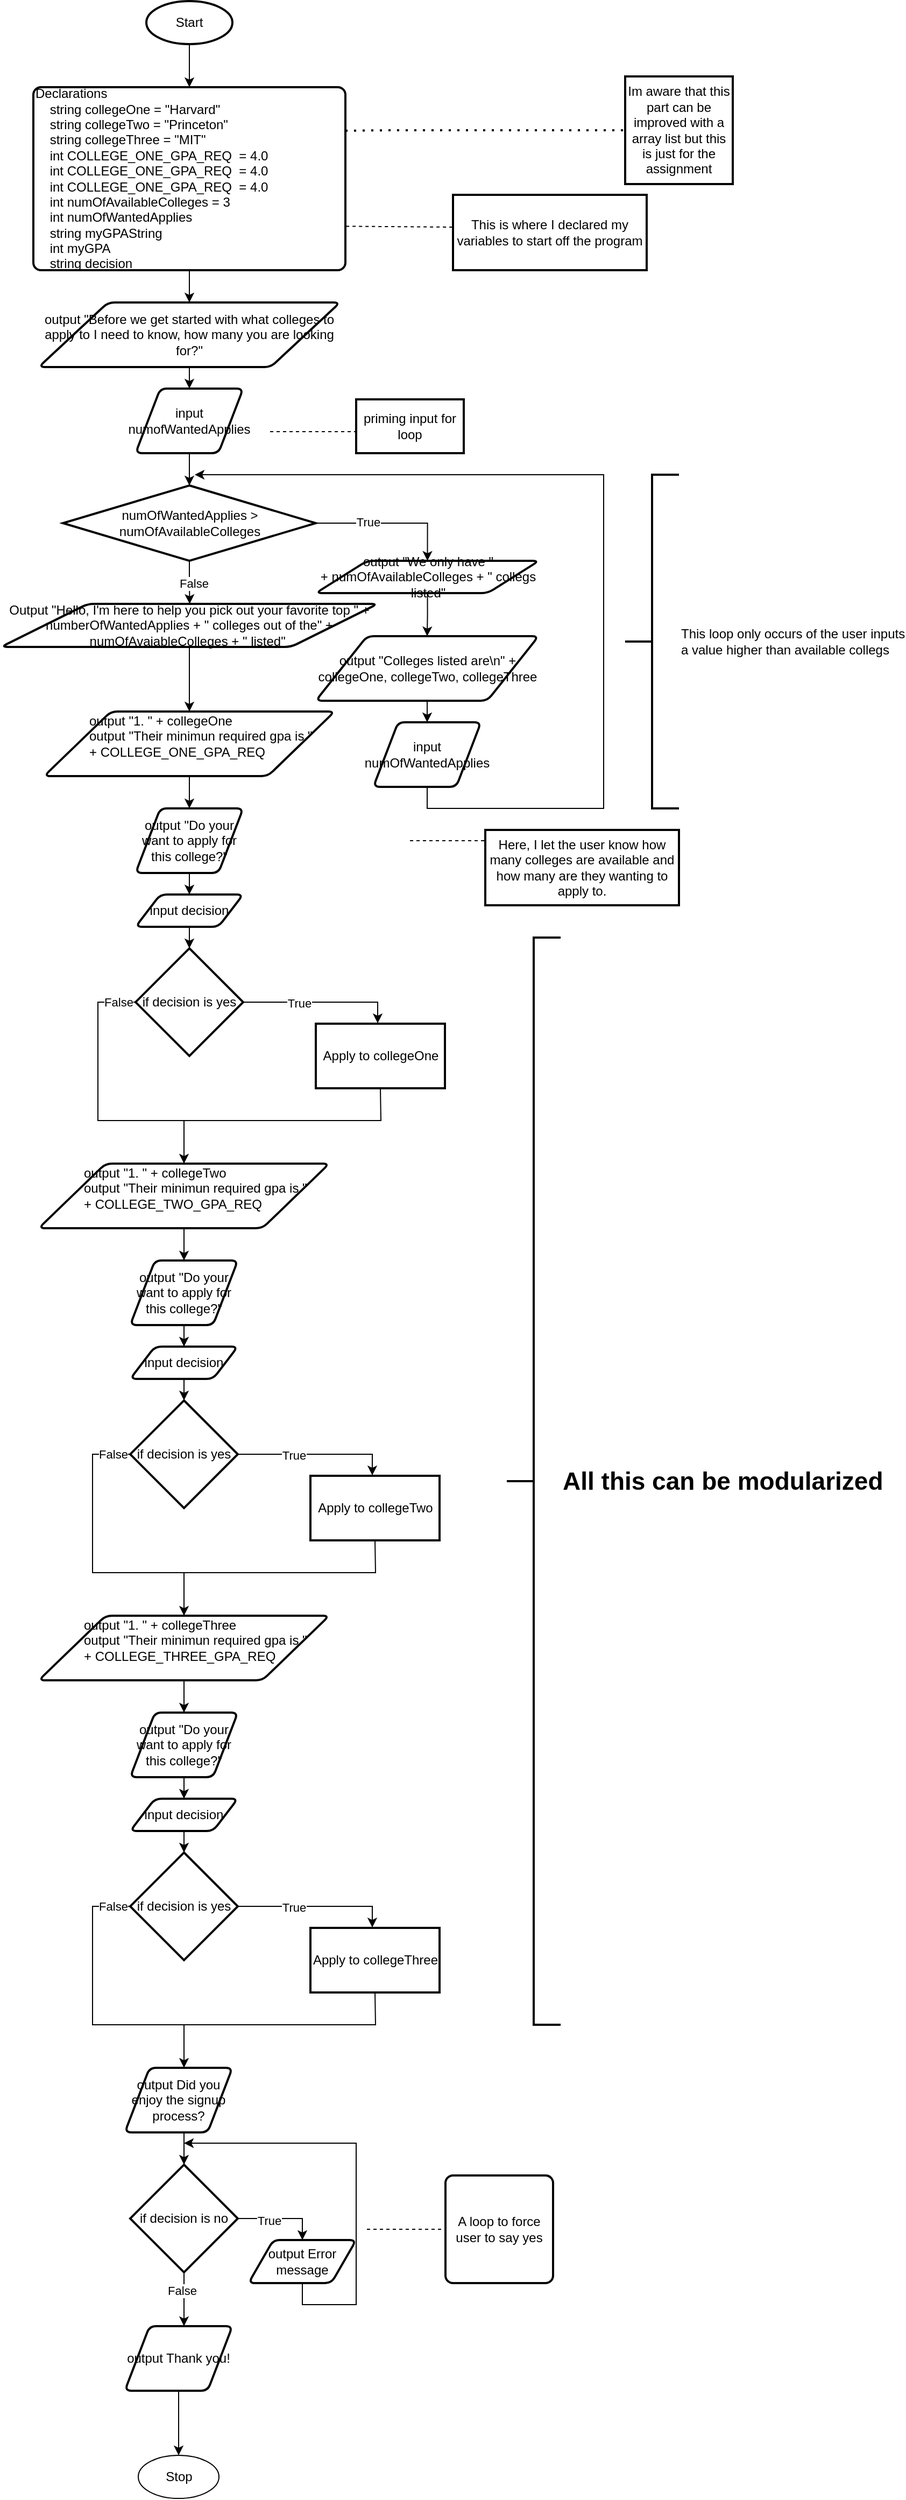 <mxfile version="23.0.2" type="device">
  <diagram name="Page-1" id="pAYB-cCGlHyNUEArRRVK">
    <mxGraphModel dx="2049" dy="1194" grid="1" gridSize="10" guides="1" tooltips="1" connect="1" arrows="1" fold="1" page="1" pageScale="1" pageWidth="1200" pageHeight="1920" math="0" shadow="0">
      <root>
        <mxCell id="0" />
        <mxCell id="1" parent="0" />
        <mxCell id="EGb6Kmo6OtdN7Fuaz-Mw-29" style="edgeStyle=orthogonalEdgeStyle;rounded=0;orthogonalLoop=1;jettySize=auto;html=1;entryX=0.5;entryY=0;entryDx=0;entryDy=0;" edge="1" parent="1" source="EGb6Kmo6OtdN7Fuaz-Mw-1" target="EGb6Kmo6OtdN7Fuaz-Mw-2">
          <mxGeometry relative="1" as="geometry" />
        </mxCell>
        <mxCell id="EGb6Kmo6OtdN7Fuaz-Mw-1" value="Start" style="strokeWidth=2;html=1;shape=mxgraph.flowchart.start_1;whiteSpace=wrap;" vertex="1" parent="1">
          <mxGeometry x="445" y="40" width="80" height="40" as="geometry" />
        </mxCell>
        <mxCell id="EGb6Kmo6OtdN7Fuaz-Mw-25" style="edgeStyle=orthogonalEdgeStyle;rounded=0;orthogonalLoop=1;jettySize=auto;html=1;exitX=0.5;exitY=1;exitDx=0;exitDy=0;entryX=0.5;entryY=0;entryDx=0;entryDy=0;" edge="1" parent="1" source="EGb6Kmo6OtdN7Fuaz-Mw-2" target="EGb6Kmo6OtdN7Fuaz-Mw-15">
          <mxGeometry relative="1" as="geometry" />
        </mxCell>
        <mxCell id="EGb6Kmo6OtdN7Fuaz-Mw-2" value="Declarations&lt;br&gt;&lt;span style=&quot;&quot;&gt;&lt;span style=&quot;&quot;&gt;&amp;nbsp; &amp;nbsp; string&amp;nbsp;&lt;/span&gt;&lt;/span&gt;collegeOne = &quot;Harvard&quot;&lt;br&gt;&lt;span style=&quot;&quot;&gt;&lt;span style=&quot;&quot;&gt;&amp;nbsp; &amp;nbsp; string&amp;nbsp;&lt;/span&gt;&lt;/span&gt;collegeTwo = &quot;Princeton&quot;&lt;br&gt;&lt;span style=&quot;&quot;&gt;&lt;span style=&quot;&quot;&gt;&amp;nbsp; &amp;nbsp; string&amp;nbsp;&lt;/span&gt;&lt;/span&gt;collegeThree = &quot;MIT&quot;&lt;br&gt;&amp;nbsp; &amp;nbsp; int COLLEGE_ONE_GPA_REQ&amp;nbsp; = 4.0&lt;br&gt;&amp;nbsp; &amp;nbsp; int COLLEGE_ONE_GPA_REQ&amp;nbsp; = 4.0 &lt;br&gt;&amp;nbsp; &amp;nbsp; int COLLEGE_ONE_GPA_REQ&amp;nbsp; = 4.0&lt;br&gt;&amp;nbsp; &amp;nbsp; int numOfAvailableColleges = 3&lt;br&gt;&amp;nbsp; &amp;nbsp; int numOfWantedApplies&lt;br&gt;&amp;nbsp; &amp;nbsp; string myGPAString&lt;br&gt;&amp;nbsp; &amp;nbsp; int myGPA&lt;br&gt;&amp;nbsp; &amp;nbsp; string decision&lt;br style=&quot;border-color: var(--border-color);&quot;&gt;&#x9;" style="rounded=1;whiteSpace=wrap;html=1;absoluteArcSize=1;arcSize=14;strokeWidth=2;align=left;" vertex="1" parent="1">
          <mxGeometry x="340" y="120" width="290" height="170" as="geometry" />
        </mxCell>
        <mxCell id="EGb6Kmo6OtdN7Fuaz-Mw-5" value="" style="endArrow=none;dashed=1;html=1;dashPattern=1 3;strokeWidth=2;rounded=0;exitX=1;exitY=0.238;exitDx=0;exitDy=0;entryX=0;entryY=0.5;entryDx=0;entryDy=0;exitPerimeter=0;" edge="1" parent="1" source="EGb6Kmo6OtdN7Fuaz-Mw-2" target="EGb6Kmo6OtdN7Fuaz-Mw-6">
          <mxGeometry width="50" height="50" relative="1" as="geometry">
            <mxPoint x="650" y="210" as="sourcePoint" />
            <mxPoint x="710" y="199" as="targetPoint" />
            <Array as="points">
              <mxPoint x="670" y="160" />
            </Array>
          </mxGeometry>
        </mxCell>
        <mxCell id="EGb6Kmo6OtdN7Fuaz-Mw-6" value="Im aware that this part can be improved with a array list but this is just for the assignment" style="rounded=0;whiteSpace=wrap;html=1;absoluteArcSize=1;arcSize=14;strokeWidth=2;" vertex="1" parent="1">
          <mxGeometry x="890" y="110" width="100" height="100" as="geometry" />
        </mxCell>
        <mxCell id="EGb6Kmo6OtdN7Fuaz-Mw-7" value="" style="endArrow=none;dashed=1;html=1;rounded=0;exitX=1.002;exitY=0.76;exitDx=0;exitDy=0;exitPerimeter=0;" edge="1" parent="1" source="EGb6Kmo6OtdN7Fuaz-Mw-2">
          <mxGeometry width="50" height="50" relative="1" as="geometry">
            <mxPoint x="640" y="270" as="sourcePoint" />
            <mxPoint x="730" y="250" as="targetPoint" />
          </mxGeometry>
        </mxCell>
        <mxCell id="EGb6Kmo6OtdN7Fuaz-Mw-8" value="This is where I declared my variables to start off the program" style="rounded=0;whiteSpace=wrap;html=1;absoluteArcSize=1;arcSize=14;strokeWidth=2;" vertex="1" parent="1">
          <mxGeometry x="730" y="220" width="180" height="70" as="geometry" />
        </mxCell>
        <mxCell id="EGb6Kmo6OtdN7Fuaz-Mw-10" value="" style="endArrow=none;dashed=1;html=1;rounded=0;exitX=1;exitY=0.5;exitDx=0;exitDy=0;" edge="1" parent="1">
          <mxGeometry width="50" height="50" relative="1" as="geometry">
            <mxPoint x="690" y="820" as="sourcePoint" />
            <mxPoint x="760" y="820" as="targetPoint" />
          </mxGeometry>
        </mxCell>
        <mxCell id="EGb6Kmo6OtdN7Fuaz-Mw-11" value="Here, I let the user know how many colleges are available and how many are they wanting to apply to." style="rounded=0;whiteSpace=wrap;html=1;absoluteArcSize=1;arcSize=14;strokeWidth=2;" vertex="1" parent="1">
          <mxGeometry x="760" y="810" width="180" height="70" as="geometry" />
        </mxCell>
        <mxCell id="EGb6Kmo6OtdN7Fuaz-Mw-39" style="edgeStyle=orthogonalEdgeStyle;rounded=0;orthogonalLoop=1;jettySize=auto;html=1;exitX=0.5;exitY=1;exitDx=0;exitDy=0;entryX=0.5;entryY=0;entryDx=0;entryDy=0;" edge="1" parent="1" source="EGb6Kmo6OtdN7Fuaz-Mw-13" target="EGb6Kmo6OtdN7Fuaz-Mw-38">
          <mxGeometry relative="1" as="geometry" />
        </mxCell>
        <mxCell id="EGb6Kmo6OtdN7Fuaz-Mw-13" value="Output &quot;Hello, I&#39;m here to help you pick out your favorite top &quot; + numberOfWantedApplies + &quot; colleges out of the&quot; + numOfAvaiableColleges + &quot; listed&quot;&amp;nbsp;" style="shape=parallelogram;html=1;strokeWidth=2;perimeter=parallelogramPerimeter;whiteSpace=wrap;rounded=1;arcSize=12;size=0.23;" vertex="1" parent="1">
          <mxGeometry x="310" y="600" width="350" height="40" as="geometry" />
        </mxCell>
        <mxCell id="EGb6Kmo6OtdN7Fuaz-Mw-17" style="edgeStyle=orthogonalEdgeStyle;rounded=0;orthogonalLoop=1;jettySize=auto;html=1;exitX=0.5;exitY=1;exitDx=0;exitDy=0;entryX=0.5;entryY=0;entryDx=0;entryDy=0;" edge="1" parent="1" source="EGb6Kmo6OtdN7Fuaz-Mw-15" target="EGb6Kmo6OtdN7Fuaz-Mw-16">
          <mxGeometry relative="1" as="geometry" />
        </mxCell>
        <mxCell id="EGb6Kmo6OtdN7Fuaz-Mw-15" value="output &quot;Before we get started with what colleges to apply to I need to know, how many you are looking for?&quot;" style="shape=parallelogram;html=1;strokeWidth=2;perimeter=parallelogramPerimeter;whiteSpace=wrap;rounded=1;arcSize=12;size=0.23;" vertex="1" parent="1">
          <mxGeometry x="345" y="320" width="280" height="60" as="geometry" />
        </mxCell>
        <mxCell id="EGb6Kmo6OtdN7Fuaz-Mw-16" value="input numofWantedApplies" style="shape=parallelogram;html=1;strokeWidth=2;perimeter=parallelogramPerimeter;whiteSpace=wrap;rounded=1;arcSize=12;size=0.23;" vertex="1" parent="1">
          <mxGeometry x="435" y="400" width="100" height="60" as="geometry" />
        </mxCell>
        <mxCell id="EGb6Kmo6OtdN7Fuaz-Mw-20" style="edgeStyle=orthogonalEdgeStyle;rounded=0;orthogonalLoop=1;jettySize=auto;html=1;exitX=1;exitY=0.5;exitDx=0;exitDy=0;exitPerimeter=0;entryX=0.5;entryY=0;entryDx=0;entryDy=0;" edge="1" parent="1" source="EGb6Kmo6OtdN7Fuaz-Mw-18" target="EGb6Kmo6OtdN7Fuaz-Mw-19">
          <mxGeometry relative="1" as="geometry" />
        </mxCell>
        <mxCell id="EGb6Kmo6OtdN7Fuaz-Mw-36" value="True" style="edgeLabel;html=1;align=center;verticalAlign=middle;resizable=0;points=[];" vertex="1" connectable="0" parent="EGb6Kmo6OtdN7Fuaz-Mw-20">
          <mxGeometry x="-0.316" y="1" relative="1" as="geometry">
            <mxPoint x="1" as="offset" />
          </mxGeometry>
        </mxCell>
        <mxCell id="EGb6Kmo6OtdN7Fuaz-Mw-28" style="edgeStyle=orthogonalEdgeStyle;rounded=0;orthogonalLoop=1;jettySize=auto;html=1;exitX=0.5;exitY=1;exitDx=0;exitDy=0;exitPerimeter=0;" edge="1" parent="1" source="EGb6Kmo6OtdN7Fuaz-Mw-18">
          <mxGeometry relative="1" as="geometry">
            <mxPoint x="485.286" y="600" as="targetPoint" />
          </mxGeometry>
        </mxCell>
        <mxCell id="EGb6Kmo6OtdN7Fuaz-Mw-37" value="False" style="edgeLabel;html=1;align=center;verticalAlign=middle;resizable=0;points=[];" vertex="1" connectable="0" parent="EGb6Kmo6OtdN7Fuaz-Mw-28">
          <mxGeometry x="0.019" y="3" relative="1" as="geometry">
            <mxPoint as="offset" />
          </mxGeometry>
        </mxCell>
        <mxCell id="EGb6Kmo6OtdN7Fuaz-Mw-18" value="numOfWantedApplies &amp;gt; numOfAvailableColleges" style="strokeWidth=2;html=1;shape=mxgraph.flowchart.decision;whiteSpace=wrap;" vertex="1" parent="1">
          <mxGeometry x="367.5" y="490" width="235" height="70" as="geometry" />
        </mxCell>
        <mxCell id="EGb6Kmo6OtdN7Fuaz-Mw-31" style="edgeStyle=orthogonalEdgeStyle;rounded=0;orthogonalLoop=1;jettySize=auto;html=1;exitX=0.5;exitY=1;exitDx=0;exitDy=0;entryX=0.5;entryY=0;entryDx=0;entryDy=0;" edge="1" parent="1" source="EGb6Kmo6OtdN7Fuaz-Mw-19" target="EGb6Kmo6OtdN7Fuaz-Mw-26">
          <mxGeometry relative="1" as="geometry" />
        </mxCell>
        <mxCell id="EGb6Kmo6OtdN7Fuaz-Mw-19" value="output &quot;We only have &quot; +&amp;nbsp;numOfAvailableColleges&amp;nbsp;+ &quot; collegs listed&quot;" style="shape=parallelogram;html=1;strokeWidth=2;perimeter=parallelogramPerimeter;whiteSpace=wrap;rounded=1;arcSize=12;size=0.23;" vertex="1" parent="1">
          <mxGeometry x="602.5" y="560" width="207.5" height="30" as="geometry" />
        </mxCell>
        <mxCell id="EGb6Kmo6OtdN7Fuaz-Mw-27" style="edgeStyle=orthogonalEdgeStyle;rounded=0;orthogonalLoop=1;jettySize=auto;html=1;exitX=0.5;exitY=1;exitDx=0;exitDy=0;" edge="1" parent="1" source="EGb6Kmo6OtdN7Fuaz-Mw-21">
          <mxGeometry relative="1" as="geometry">
            <mxPoint x="490" y="480" as="targetPoint" />
            <Array as="points">
              <mxPoint x="706" y="790" />
              <mxPoint x="870" y="790" />
              <mxPoint x="870" y="480" />
            </Array>
          </mxGeometry>
        </mxCell>
        <mxCell id="EGb6Kmo6OtdN7Fuaz-Mw-21" value="input numOfWantedApplies" style="shape=parallelogram;html=1;strokeWidth=2;perimeter=parallelogramPerimeter;whiteSpace=wrap;rounded=1;arcSize=12;size=0.23;" vertex="1" parent="1">
          <mxGeometry x="656" y="710" width="100" height="60" as="geometry" />
        </mxCell>
        <mxCell id="EGb6Kmo6OtdN7Fuaz-Mw-24" style="edgeStyle=orthogonalEdgeStyle;rounded=0;orthogonalLoop=1;jettySize=auto;html=1;exitX=0.5;exitY=1;exitDx=0;exitDy=0;entryX=0.5;entryY=0;entryDx=0;entryDy=0;entryPerimeter=0;" edge="1" parent="1" source="EGb6Kmo6OtdN7Fuaz-Mw-16" target="EGb6Kmo6OtdN7Fuaz-Mw-18">
          <mxGeometry relative="1" as="geometry" />
        </mxCell>
        <mxCell id="EGb6Kmo6OtdN7Fuaz-Mw-32" style="edgeStyle=orthogonalEdgeStyle;rounded=0;orthogonalLoop=1;jettySize=auto;html=1;exitX=0.5;exitY=1;exitDx=0;exitDy=0;entryX=0.5;entryY=0;entryDx=0;entryDy=0;" edge="1" parent="1" source="EGb6Kmo6OtdN7Fuaz-Mw-26" target="EGb6Kmo6OtdN7Fuaz-Mw-21">
          <mxGeometry relative="1" as="geometry" />
        </mxCell>
        <mxCell id="EGb6Kmo6OtdN7Fuaz-Mw-26" value="output &quot;Colleges listed are\n&quot; + collegeOne, collegeTwo, collegeThree" style="shape=parallelogram;html=1;strokeWidth=2;perimeter=parallelogramPerimeter;whiteSpace=wrap;rounded=1;arcSize=12;size=0.23;" vertex="1" parent="1">
          <mxGeometry x="602.5" y="630" width="207" height="60" as="geometry" />
        </mxCell>
        <mxCell id="EGb6Kmo6OtdN7Fuaz-Mw-33" value="" style="endArrow=none;dashed=1;html=1;rounded=0;" edge="1" parent="1">
          <mxGeometry width="50" height="50" relative="1" as="geometry">
            <mxPoint x="560" y="440" as="sourcePoint" />
            <mxPoint x="640" y="440" as="targetPoint" />
          </mxGeometry>
        </mxCell>
        <mxCell id="EGb6Kmo6OtdN7Fuaz-Mw-34" value="priming input for loop" style="rounded=0;whiteSpace=wrap;html=1;absoluteArcSize=1;arcSize=14;strokeWidth=2;" vertex="1" parent="1">
          <mxGeometry x="640" y="410" width="100" height="50" as="geometry" />
        </mxCell>
        <mxCell id="EGb6Kmo6OtdN7Fuaz-Mw-35" value="This loop only occurs of the user inputs &lt;br&gt;a value higher than available collegs" style="strokeWidth=2;html=1;shape=mxgraph.flowchart.annotation_2;align=left;labelPosition=right;pointerEvents=1;" vertex="1" parent="1">
          <mxGeometry x="890" y="480" width="50" height="310" as="geometry" />
        </mxCell>
        <mxCell id="EGb6Kmo6OtdN7Fuaz-Mw-41" style="edgeStyle=orthogonalEdgeStyle;rounded=0;orthogonalLoop=1;jettySize=auto;html=1;exitX=0.5;exitY=1;exitDx=0;exitDy=0;entryX=0.5;entryY=0;entryDx=0;entryDy=0;" edge="1" parent="1" source="EGb6Kmo6OtdN7Fuaz-Mw-38" target="EGb6Kmo6OtdN7Fuaz-Mw-40">
          <mxGeometry relative="1" as="geometry">
            <mxPoint x="484.793" y="790" as="targetPoint" />
          </mxGeometry>
        </mxCell>
        <mxCell id="EGb6Kmo6OtdN7Fuaz-Mw-38" value="&lt;blockquote style=&quot;margin: 0 0 0 40px; border: none; padding: 0px;&quot;&gt;&lt;div style=&quot;&quot;&gt;&lt;div style=&quot;&quot;&gt;&lt;span style=&quot;background-color: initial;&quot;&gt;output &quot;1. &quot; + collegeOne&lt;/span&gt;&lt;/div&gt;&lt;/div&gt;&lt;span style=&quot;background-color: initial;&quot;&gt;output &quot;Their minimun required gpa is &quot; +&amp;nbsp;&lt;/span&gt;&lt;span style=&quot;background-color: initial;&quot;&gt;COLLEGE_ONE_GPA_REQ&lt;/span&gt;&lt;br&gt;&lt;blockquote style=&quot;margin: 0 0 0 40px; border: none; padding: 0px;&quot;&gt;&lt;div style=&quot;&quot;&gt;&lt;span style=&quot;background-color: initial;&quot;&gt;&lt;div style=&quot;&quot;&gt;&lt;span style=&quot;background-color: initial;&quot;&gt;&lt;br&gt;&lt;/span&gt;&lt;/div&gt;&lt;/span&gt;&lt;/div&gt;&lt;/blockquote&gt;&lt;/blockquote&gt;" style="shape=parallelogram;html=1;strokeWidth=2;perimeter=parallelogramPerimeter;whiteSpace=wrap;rounded=1;arcSize=12;size=0.23;align=left;" vertex="1" parent="1">
          <mxGeometry x="350" y="700" width="270" height="60" as="geometry" />
        </mxCell>
        <mxCell id="EGb6Kmo6OtdN7Fuaz-Mw-44" style="edgeStyle=orthogonalEdgeStyle;rounded=0;orthogonalLoop=1;jettySize=auto;html=1;entryX=0.5;entryY=0;entryDx=0;entryDy=0;" edge="1" parent="1" source="EGb6Kmo6OtdN7Fuaz-Mw-40" target="EGb6Kmo6OtdN7Fuaz-Mw-43">
          <mxGeometry relative="1" as="geometry" />
        </mxCell>
        <mxCell id="EGb6Kmo6OtdN7Fuaz-Mw-40" value="output &quot;Do your want to apply for this college?&quot;" style="shape=parallelogram;html=1;strokeWidth=2;perimeter=parallelogramPerimeter;whiteSpace=wrap;rounded=1;arcSize=12;size=0.23;" vertex="1" parent="1">
          <mxGeometry x="435" y="790" width="100" height="60" as="geometry" />
        </mxCell>
        <mxCell id="EGb6Kmo6OtdN7Fuaz-Mw-43" value="input decision" style="shape=parallelogram;html=1;strokeWidth=2;perimeter=parallelogramPerimeter;whiteSpace=wrap;rounded=1;arcSize=12;size=0.23;" vertex="1" parent="1">
          <mxGeometry x="435" y="870" width="100" height="30" as="geometry" />
        </mxCell>
        <mxCell id="EGb6Kmo6OtdN7Fuaz-Mw-45" value="if decision is yes" style="strokeWidth=2;html=1;shape=mxgraph.flowchart.decision;whiteSpace=wrap;" vertex="1" parent="1">
          <mxGeometry x="435" y="920" width="100" height="100" as="geometry" />
        </mxCell>
        <mxCell id="EGb6Kmo6OtdN7Fuaz-Mw-46" value="Apply to collegeOne" style="whiteSpace=wrap;html=1;strokeWidth=2;" vertex="1" parent="1">
          <mxGeometry x="602.5" y="990" width="120" height="60" as="geometry" />
        </mxCell>
        <mxCell id="EGb6Kmo6OtdN7Fuaz-Mw-50" value="" style="endArrow=none;html=1;rounded=0;entryX=0;entryY=0.5;entryDx=0;entryDy=0;entryPerimeter=0;exitX=0.5;exitY=1;exitDx=0;exitDy=0;" edge="1" parent="1" source="EGb6Kmo6OtdN7Fuaz-Mw-46" target="EGb6Kmo6OtdN7Fuaz-Mw-45">
          <mxGeometry width="50" height="50" relative="1" as="geometry">
            <mxPoint x="560" y="1110" as="sourcePoint" />
            <mxPoint x="610" y="1060" as="targetPoint" />
            <Array as="points">
              <mxPoint x="663" y="1080" />
              <mxPoint x="400" y="1080" />
              <mxPoint x="400" y="970" />
            </Array>
          </mxGeometry>
        </mxCell>
        <mxCell id="EGb6Kmo6OtdN7Fuaz-Mw-52" value="False" style="edgeLabel;html=1;align=center;verticalAlign=middle;resizable=0;points=[];" vertex="1" connectable="0" parent="EGb6Kmo6OtdN7Fuaz-Mw-50">
          <mxGeometry x="0.928" relative="1" as="geometry">
            <mxPoint as="offset" />
          </mxGeometry>
        </mxCell>
        <mxCell id="EGb6Kmo6OtdN7Fuaz-Mw-53" style="edgeStyle=orthogonalEdgeStyle;rounded=0;orthogonalLoop=1;jettySize=auto;html=1;exitX=0.5;exitY=1;exitDx=0;exitDy=0;entryX=0.5;entryY=0;entryDx=0;entryDy=0;entryPerimeter=0;" edge="1" parent="1" source="EGb6Kmo6OtdN7Fuaz-Mw-43" target="EGb6Kmo6OtdN7Fuaz-Mw-45">
          <mxGeometry relative="1" as="geometry" />
        </mxCell>
        <mxCell id="EGb6Kmo6OtdN7Fuaz-Mw-55" style="edgeStyle=orthogonalEdgeStyle;rounded=0;orthogonalLoop=1;jettySize=auto;html=1;exitX=1;exitY=0.5;exitDx=0;exitDy=0;exitPerimeter=0;entryX=0.479;entryY=-0.007;entryDx=0;entryDy=0;entryPerimeter=0;" edge="1" parent="1" source="EGb6Kmo6OtdN7Fuaz-Mw-45" target="EGb6Kmo6OtdN7Fuaz-Mw-46">
          <mxGeometry relative="1" as="geometry" />
        </mxCell>
        <mxCell id="EGb6Kmo6OtdN7Fuaz-Mw-56" value="True" style="edgeLabel;html=1;align=center;verticalAlign=middle;resizable=0;points=[];" vertex="1" connectable="0" parent="EGb6Kmo6OtdN7Fuaz-Mw-55">
          <mxGeometry x="-0.278" y="-1" relative="1" as="geometry">
            <mxPoint as="offset" />
          </mxGeometry>
        </mxCell>
        <mxCell id="EGb6Kmo6OtdN7Fuaz-Mw-67" style="edgeStyle=orthogonalEdgeStyle;rounded=0;orthogonalLoop=1;jettySize=auto;html=1;exitX=0.5;exitY=1;exitDx=0;exitDy=0;entryX=0.5;entryY=0;entryDx=0;entryDy=0;" edge="1" parent="1" source="EGb6Kmo6OtdN7Fuaz-Mw-57" target="EGb6Kmo6OtdN7Fuaz-Mw-58">
          <mxGeometry relative="1" as="geometry" />
        </mxCell>
        <mxCell id="EGb6Kmo6OtdN7Fuaz-Mw-57" value="&lt;blockquote style=&quot;margin: 0 0 0 40px; border: none; padding: 0px;&quot;&gt;&lt;div style=&quot;&quot;&gt;&lt;div style=&quot;&quot;&gt;&lt;span style=&quot;background-color: initial;&quot;&gt;output &quot;1. &quot; + collegeTwo&lt;/span&gt;&lt;/div&gt;&lt;/div&gt;&lt;span style=&quot;background-color: initial;&quot;&gt;output &quot;Their minimun required gpa is &quot; +&amp;nbsp;&lt;/span&gt;&lt;span style=&quot;background-color: initial;&quot;&gt;COLLEGE_TWO_GPA_REQ&lt;/span&gt;&lt;br&gt;&lt;blockquote style=&quot;margin: 0 0 0 40px; border: none; padding: 0px;&quot;&gt;&lt;div style=&quot;&quot;&gt;&lt;span style=&quot;background-color: initial;&quot;&gt;&lt;div style=&quot;&quot;&gt;&lt;span style=&quot;background-color: initial;&quot;&gt;&lt;br&gt;&lt;/span&gt;&lt;/div&gt;&lt;/span&gt;&lt;/div&gt;&lt;/blockquote&gt;&lt;/blockquote&gt;" style="shape=parallelogram;html=1;strokeWidth=2;perimeter=parallelogramPerimeter;whiteSpace=wrap;rounded=1;arcSize=12;size=0.23;align=left;" vertex="1" parent="1">
          <mxGeometry x="345" y="1120" width="270" height="60" as="geometry" />
        </mxCell>
        <mxCell id="EGb6Kmo6OtdN7Fuaz-Mw-68" style="edgeStyle=orthogonalEdgeStyle;rounded=0;orthogonalLoop=1;jettySize=auto;html=1;exitX=0.5;exitY=1;exitDx=0;exitDy=0;entryX=0.5;entryY=0;entryDx=0;entryDy=0;" edge="1" parent="1" source="EGb6Kmo6OtdN7Fuaz-Mw-58" target="EGb6Kmo6OtdN7Fuaz-Mw-59">
          <mxGeometry relative="1" as="geometry" />
        </mxCell>
        <mxCell id="EGb6Kmo6OtdN7Fuaz-Mw-58" value="output &quot;Do your want to apply for this college?&quot;" style="shape=parallelogram;html=1;strokeWidth=2;perimeter=parallelogramPerimeter;whiteSpace=wrap;rounded=1;arcSize=12;size=0.23;" vertex="1" parent="1">
          <mxGeometry x="430" y="1210" width="100" height="60" as="geometry" />
        </mxCell>
        <mxCell id="EGb6Kmo6OtdN7Fuaz-Mw-59" value="input decision" style="shape=parallelogram;html=1;strokeWidth=2;perimeter=parallelogramPerimeter;whiteSpace=wrap;rounded=1;arcSize=12;size=0.23;" vertex="1" parent="1">
          <mxGeometry x="430" y="1290" width="100" height="30" as="geometry" />
        </mxCell>
        <mxCell id="EGb6Kmo6OtdN7Fuaz-Mw-60" value="if decision is yes" style="strokeWidth=2;html=1;shape=mxgraph.flowchart.decision;whiteSpace=wrap;" vertex="1" parent="1">
          <mxGeometry x="430" y="1340" width="100" height="100" as="geometry" />
        </mxCell>
        <mxCell id="EGb6Kmo6OtdN7Fuaz-Mw-61" value="Apply to collegeTwo" style="whiteSpace=wrap;html=1;strokeWidth=2;" vertex="1" parent="1">
          <mxGeometry x="597.5" y="1410" width="120" height="60" as="geometry" />
        </mxCell>
        <mxCell id="EGb6Kmo6OtdN7Fuaz-Mw-62" value="" style="endArrow=none;html=1;rounded=0;entryX=0;entryY=0.5;entryDx=0;entryDy=0;entryPerimeter=0;exitX=0.5;exitY=1;exitDx=0;exitDy=0;" edge="1" parent="1" source="EGb6Kmo6OtdN7Fuaz-Mw-61" target="EGb6Kmo6OtdN7Fuaz-Mw-60">
          <mxGeometry width="50" height="50" relative="1" as="geometry">
            <mxPoint x="555" y="1530" as="sourcePoint" />
            <mxPoint x="605" y="1480" as="targetPoint" />
            <Array as="points">
              <mxPoint x="658" y="1500" />
              <mxPoint x="395" y="1500" />
              <mxPoint x="395" y="1390" />
            </Array>
          </mxGeometry>
        </mxCell>
        <mxCell id="EGb6Kmo6OtdN7Fuaz-Mw-63" value="False" style="edgeLabel;html=1;align=center;verticalAlign=middle;resizable=0;points=[];" vertex="1" connectable="0" parent="EGb6Kmo6OtdN7Fuaz-Mw-62">
          <mxGeometry x="0.928" relative="1" as="geometry">
            <mxPoint as="offset" />
          </mxGeometry>
        </mxCell>
        <mxCell id="EGb6Kmo6OtdN7Fuaz-Mw-64" style="edgeStyle=orthogonalEdgeStyle;rounded=0;orthogonalLoop=1;jettySize=auto;html=1;exitX=1;exitY=0.5;exitDx=0;exitDy=0;exitPerimeter=0;entryX=0.479;entryY=-0.007;entryDx=0;entryDy=0;entryPerimeter=0;" edge="1" parent="1" source="EGb6Kmo6OtdN7Fuaz-Mw-60" target="EGb6Kmo6OtdN7Fuaz-Mw-61">
          <mxGeometry relative="1" as="geometry" />
        </mxCell>
        <mxCell id="EGb6Kmo6OtdN7Fuaz-Mw-65" value="True" style="edgeLabel;html=1;align=center;verticalAlign=middle;resizable=0;points=[];" vertex="1" connectable="0" parent="EGb6Kmo6OtdN7Fuaz-Mw-64">
          <mxGeometry x="-0.278" y="-1" relative="1" as="geometry">
            <mxPoint as="offset" />
          </mxGeometry>
        </mxCell>
        <mxCell id="EGb6Kmo6OtdN7Fuaz-Mw-66" value="" style="endArrow=classic;html=1;rounded=0;entryX=0.5;entryY=0;entryDx=0;entryDy=0;" edge="1" parent="1" target="EGb6Kmo6OtdN7Fuaz-Mw-57">
          <mxGeometry width="50" height="50" relative="1" as="geometry">
            <mxPoint x="480" y="1080" as="sourcePoint" />
            <mxPoint x="480" y="1110" as="targetPoint" />
          </mxGeometry>
        </mxCell>
        <mxCell id="EGb6Kmo6OtdN7Fuaz-Mw-69" style="edgeStyle=orthogonalEdgeStyle;rounded=0;orthogonalLoop=1;jettySize=auto;html=1;exitX=0.5;exitY=1;exitDx=0;exitDy=0;entryX=0.5;entryY=0;entryDx=0;entryDy=0;entryPerimeter=0;" edge="1" parent="1" source="EGb6Kmo6OtdN7Fuaz-Mw-59" target="EGb6Kmo6OtdN7Fuaz-Mw-60">
          <mxGeometry relative="1" as="geometry" />
        </mxCell>
        <mxCell id="EGb6Kmo6OtdN7Fuaz-Mw-70" style="edgeStyle=orthogonalEdgeStyle;rounded=0;orthogonalLoop=1;jettySize=auto;html=1;exitX=0.5;exitY=1;exitDx=0;exitDy=0;entryX=0.5;entryY=0;entryDx=0;entryDy=0;" edge="1" parent="1" source="EGb6Kmo6OtdN7Fuaz-Mw-71" target="EGb6Kmo6OtdN7Fuaz-Mw-73">
          <mxGeometry relative="1" as="geometry" />
        </mxCell>
        <mxCell id="EGb6Kmo6OtdN7Fuaz-Mw-71" value="&lt;blockquote style=&quot;margin: 0 0 0 40px; border: none; padding: 0px;&quot;&gt;&lt;div style=&quot;&quot;&gt;&lt;div style=&quot;&quot;&gt;&lt;span style=&quot;background-color: initial;&quot;&gt;output &quot;1. &quot; + collegeThree&lt;/span&gt;&lt;/div&gt;&lt;/div&gt;&lt;span style=&quot;background-color: initial;&quot;&gt;output &quot;Their minimun required gpa is &quot; +&amp;nbsp;&lt;/span&gt;&lt;span style=&quot;background-color: initial;&quot;&gt;COLLEGE_THREE_GPA_REQ&lt;/span&gt;&lt;br&gt;&lt;blockquote style=&quot;margin: 0 0 0 40px; border: none; padding: 0px;&quot;&gt;&lt;div style=&quot;&quot;&gt;&lt;span style=&quot;background-color: initial;&quot;&gt;&lt;div style=&quot;&quot;&gt;&lt;span style=&quot;background-color: initial;&quot;&gt;&lt;br&gt;&lt;/span&gt;&lt;/div&gt;&lt;/span&gt;&lt;/div&gt;&lt;/blockquote&gt;&lt;/blockquote&gt;" style="shape=parallelogram;html=1;strokeWidth=2;perimeter=parallelogramPerimeter;whiteSpace=wrap;rounded=1;arcSize=12;size=0.23;align=left;" vertex="1" parent="1">
          <mxGeometry x="345" y="1540" width="270" height="60" as="geometry" />
        </mxCell>
        <mxCell id="EGb6Kmo6OtdN7Fuaz-Mw-72" style="edgeStyle=orthogonalEdgeStyle;rounded=0;orthogonalLoop=1;jettySize=auto;html=1;exitX=0.5;exitY=1;exitDx=0;exitDy=0;entryX=0.5;entryY=0;entryDx=0;entryDy=0;" edge="1" parent="1" source="EGb6Kmo6OtdN7Fuaz-Mw-73" target="EGb6Kmo6OtdN7Fuaz-Mw-74">
          <mxGeometry relative="1" as="geometry" />
        </mxCell>
        <mxCell id="EGb6Kmo6OtdN7Fuaz-Mw-73" value="output &quot;Do your want to apply for this college?&quot;" style="shape=parallelogram;html=1;strokeWidth=2;perimeter=parallelogramPerimeter;whiteSpace=wrap;rounded=1;arcSize=12;size=0.23;" vertex="1" parent="1">
          <mxGeometry x="430" y="1630" width="100" height="60" as="geometry" />
        </mxCell>
        <mxCell id="EGb6Kmo6OtdN7Fuaz-Mw-74" value="input decision" style="shape=parallelogram;html=1;strokeWidth=2;perimeter=parallelogramPerimeter;whiteSpace=wrap;rounded=1;arcSize=12;size=0.23;" vertex="1" parent="1">
          <mxGeometry x="430" y="1710" width="100" height="30" as="geometry" />
        </mxCell>
        <mxCell id="EGb6Kmo6OtdN7Fuaz-Mw-75" value="if decision is yes" style="strokeWidth=2;html=1;shape=mxgraph.flowchart.decision;whiteSpace=wrap;" vertex="1" parent="1">
          <mxGeometry x="430" y="1760" width="100" height="100" as="geometry" />
        </mxCell>
        <mxCell id="EGb6Kmo6OtdN7Fuaz-Mw-76" value="Apply to collegeThree" style="whiteSpace=wrap;html=1;strokeWidth=2;" vertex="1" parent="1">
          <mxGeometry x="597.5" y="1830" width="120" height="60" as="geometry" />
        </mxCell>
        <mxCell id="EGb6Kmo6OtdN7Fuaz-Mw-77" value="" style="endArrow=none;html=1;rounded=0;entryX=0;entryY=0.5;entryDx=0;entryDy=0;entryPerimeter=0;exitX=0.5;exitY=1;exitDx=0;exitDy=0;" edge="1" parent="1" source="EGb6Kmo6OtdN7Fuaz-Mw-76" target="EGb6Kmo6OtdN7Fuaz-Mw-75">
          <mxGeometry width="50" height="50" relative="1" as="geometry">
            <mxPoint x="555" y="1950" as="sourcePoint" />
            <mxPoint x="605" y="1900" as="targetPoint" />
            <Array as="points">
              <mxPoint x="658" y="1920" />
              <mxPoint x="395" y="1920" />
              <mxPoint x="395" y="1810" />
            </Array>
          </mxGeometry>
        </mxCell>
        <mxCell id="EGb6Kmo6OtdN7Fuaz-Mw-78" value="False" style="edgeLabel;html=1;align=center;verticalAlign=middle;resizable=0;points=[];" vertex="1" connectable="0" parent="EGb6Kmo6OtdN7Fuaz-Mw-77">
          <mxGeometry x="0.928" relative="1" as="geometry">
            <mxPoint as="offset" />
          </mxGeometry>
        </mxCell>
        <mxCell id="EGb6Kmo6OtdN7Fuaz-Mw-79" style="edgeStyle=orthogonalEdgeStyle;rounded=0;orthogonalLoop=1;jettySize=auto;html=1;exitX=1;exitY=0.5;exitDx=0;exitDy=0;exitPerimeter=0;entryX=0.479;entryY=-0.007;entryDx=0;entryDy=0;entryPerimeter=0;" edge="1" parent="1" source="EGb6Kmo6OtdN7Fuaz-Mw-75" target="EGb6Kmo6OtdN7Fuaz-Mw-76">
          <mxGeometry relative="1" as="geometry" />
        </mxCell>
        <mxCell id="EGb6Kmo6OtdN7Fuaz-Mw-80" value="True" style="edgeLabel;html=1;align=center;verticalAlign=middle;resizable=0;points=[];" vertex="1" connectable="0" parent="EGb6Kmo6OtdN7Fuaz-Mw-79">
          <mxGeometry x="-0.278" y="-1" relative="1" as="geometry">
            <mxPoint as="offset" />
          </mxGeometry>
        </mxCell>
        <mxCell id="EGb6Kmo6OtdN7Fuaz-Mw-81" style="edgeStyle=orthogonalEdgeStyle;rounded=0;orthogonalLoop=1;jettySize=auto;html=1;exitX=0.5;exitY=1;exitDx=0;exitDy=0;entryX=0.5;entryY=0;entryDx=0;entryDy=0;entryPerimeter=0;" edge="1" parent="1" source="EGb6Kmo6OtdN7Fuaz-Mw-74" target="EGb6Kmo6OtdN7Fuaz-Mw-75">
          <mxGeometry relative="1" as="geometry" />
        </mxCell>
        <mxCell id="EGb6Kmo6OtdN7Fuaz-Mw-82" value="" style="endArrow=classic;html=1;rounded=0;entryX=0.5;entryY=0;entryDx=0;entryDy=0;" edge="1" parent="1" target="EGb6Kmo6OtdN7Fuaz-Mw-71">
          <mxGeometry width="50" height="50" relative="1" as="geometry">
            <mxPoint x="480" y="1500" as="sourcePoint" />
            <mxPoint x="330" y="1500" as="targetPoint" />
          </mxGeometry>
        </mxCell>
        <mxCell id="EGb6Kmo6OtdN7Fuaz-Mw-84" value="" style="endArrow=classic;html=1;rounded=0;" edge="1" parent="1">
          <mxGeometry width="50" height="50" relative="1" as="geometry">
            <mxPoint x="480" y="1920" as="sourcePoint" />
            <mxPoint x="480" y="1960" as="targetPoint" />
          </mxGeometry>
        </mxCell>
        <mxCell id="EGb6Kmo6OtdN7Fuaz-Mw-85" value="output Did you enjoy the signup process?" style="shape=parallelogram;html=1;strokeWidth=2;perimeter=parallelogramPerimeter;whiteSpace=wrap;rounded=1;arcSize=12;size=0.23;" vertex="1" parent="1">
          <mxGeometry x="425" y="1960" width="100" height="60" as="geometry" />
        </mxCell>
        <mxCell id="EGb6Kmo6OtdN7Fuaz-Mw-92" style="edgeStyle=orthogonalEdgeStyle;rounded=0;orthogonalLoop=1;jettySize=auto;html=1;exitX=1;exitY=0.5;exitDx=0;exitDy=0;exitPerimeter=0;entryX=0.5;entryY=0;entryDx=0;entryDy=0;" edge="1" parent="1" source="EGb6Kmo6OtdN7Fuaz-Mw-86" target="EGb6Kmo6OtdN7Fuaz-Mw-90">
          <mxGeometry relative="1" as="geometry" />
        </mxCell>
        <mxCell id="EGb6Kmo6OtdN7Fuaz-Mw-96" value="True" style="edgeLabel;html=1;align=center;verticalAlign=middle;resizable=0;points=[];" vertex="1" connectable="0" parent="EGb6Kmo6OtdN7Fuaz-Mw-92">
          <mxGeometry x="-0.271" y="-2" relative="1" as="geometry">
            <mxPoint as="offset" />
          </mxGeometry>
        </mxCell>
        <mxCell id="EGb6Kmo6OtdN7Fuaz-Mw-94" style="edgeStyle=orthogonalEdgeStyle;rounded=0;orthogonalLoop=1;jettySize=auto;html=1;exitX=0.5;exitY=1;exitDx=0;exitDy=0;exitPerimeter=0;" edge="1" parent="1" source="EGb6Kmo6OtdN7Fuaz-Mw-86">
          <mxGeometry relative="1" as="geometry">
            <mxPoint x="480" y="2200" as="targetPoint" />
          </mxGeometry>
        </mxCell>
        <mxCell id="EGb6Kmo6OtdN7Fuaz-Mw-95" value="False" style="edgeLabel;html=1;align=center;verticalAlign=middle;resizable=0;points=[];" vertex="1" connectable="0" parent="EGb6Kmo6OtdN7Fuaz-Mw-94">
          <mxGeometry x="-0.353" y="-2" relative="1" as="geometry">
            <mxPoint as="offset" />
          </mxGeometry>
        </mxCell>
        <mxCell id="EGb6Kmo6OtdN7Fuaz-Mw-86" value="if decision is no" style="strokeWidth=2;html=1;shape=mxgraph.flowchart.decision;whiteSpace=wrap;" vertex="1" parent="1">
          <mxGeometry x="430" y="2050" width="100" height="100" as="geometry" />
        </mxCell>
        <mxCell id="EGb6Kmo6OtdN7Fuaz-Mw-87" style="edgeStyle=orthogonalEdgeStyle;rounded=0;orthogonalLoop=1;jettySize=auto;html=1;exitX=0.5;exitY=1;exitDx=0;exitDy=0;entryX=0.5;entryY=0;entryDx=0;entryDy=0;entryPerimeter=0;" edge="1" parent="1" source="EGb6Kmo6OtdN7Fuaz-Mw-85" target="EGb6Kmo6OtdN7Fuaz-Mw-86">
          <mxGeometry relative="1" as="geometry" />
        </mxCell>
        <mxCell id="EGb6Kmo6OtdN7Fuaz-Mw-93" style="edgeStyle=orthogonalEdgeStyle;rounded=0;orthogonalLoop=1;jettySize=auto;html=1;exitX=0.5;exitY=1;exitDx=0;exitDy=0;" edge="1" parent="1" source="EGb6Kmo6OtdN7Fuaz-Mw-90">
          <mxGeometry relative="1" as="geometry">
            <mxPoint x="480" y="2030" as="targetPoint" />
            <Array as="points">
              <mxPoint x="590" y="2180" />
              <mxPoint x="640" y="2180" />
              <mxPoint x="640" y="2030" />
            </Array>
          </mxGeometry>
        </mxCell>
        <mxCell id="EGb6Kmo6OtdN7Fuaz-Mw-90" value="output Error message" style="shape=parallelogram;html=1;strokeWidth=2;perimeter=parallelogramPerimeter;whiteSpace=wrap;rounded=1;arcSize=12;size=0.23;" vertex="1" parent="1">
          <mxGeometry x="540" y="2120" width="100" height="40" as="geometry" />
        </mxCell>
        <mxCell id="EGb6Kmo6OtdN7Fuaz-Mw-99" style="edgeStyle=orthogonalEdgeStyle;rounded=0;orthogonalLoop=1;jettySize=auto;html=1;exitX=0.5;exitY=1;exitDx=0;exitDy=0;entryX=0.5;entryY=0;entryDx=0;entryDy=0;" edge="1" parent="1" source="EGb6Kmo6OtdN7Fuaz-Mw-97" target="EGb6Kmo6OtdN7Fuaz-Mw-98">
          <mxGeometry relative="1" as="geometry" />
        </mxCell>
        <mxCell id="EGb6Kmo6OtdN7Fuaz-Mw-97" value="output Thank you!" style="shape=parallelogram;html=1;strokeWidth=2;perimeter=parallelogramPerimeter;whiteSpace=wrap;rounded=1;arcSize=12;size=0.23;" vertex="1" parent="1">
          <mxGeometry x="425" y="2200" width="100" height="60" as="geometry" />
        </mxCell>
        <mxCell id="EGb6Kmo6OtdN7Fuaz-Mw-98" value="Stop" style="ellipse;whiteSpace=wrap;html=1;" vertex="1" parent="1">
          <mxGeometry x="437.5" y="2320" width="75" height="40" as="geometry" />
        </mxCell>
        <mxCell id="EGb6Kmo6OtdN7Fuaz-Mw-100" value="&lt;font style=&quot;font-size: 23px;&quot;&gt;&lt;b&gt;&lt;font style=&quot;font-size: 23px;&quot;&gt;All this can be modularized&lt;/font&gt;&lt;font style=&quot;font-size: 23px;&quot;&gt;&amp;nbsp;&lt;/font&gt;&lt;/b&gt;&lt;/font&gt;" style="strokeWidth=2;html=1;shape=mxgraph.flowchart.annotation_2;align=left;labelPosition=right;pointerEvents=1;" vertex="1" parent="1">
          <mxGeometry x="780" y="910" width="50" height="1010" as="geometry" />
        </mxCell>
        <mxCell id="EGb6Kmo6OtdN7Fuaz-Mw-101" value="" style="endArrow=none;dashed=1;html=1;rounded=0;" edge="1" parent="1">
          <mxGeometry width="50" height="50" relative="1" as="geometry">
            <mxPoint x="650" y="2110" as="sourcePoint" />
            <mxPoint x="720" y="2110" as="targetPoint" />
          </mxGeometry>
        </mxCell>
        <mxCell id="EGb6Kmo6OtdN7Fuaz-Mw-103" value="A loop to force user to say yes" style="rounded=1;whiteSpace=wrap;html=1;absoluteArcSize=1;arcSize=14;strokeWidth=2;" vertex="1" parent="1">
          <mxGeometry x="723" y="2060" width="100" height="100" as="geometry" />
        </mxCell>
      </root>
    </mxGraphModel>
  </diagram>
</mxfile>
